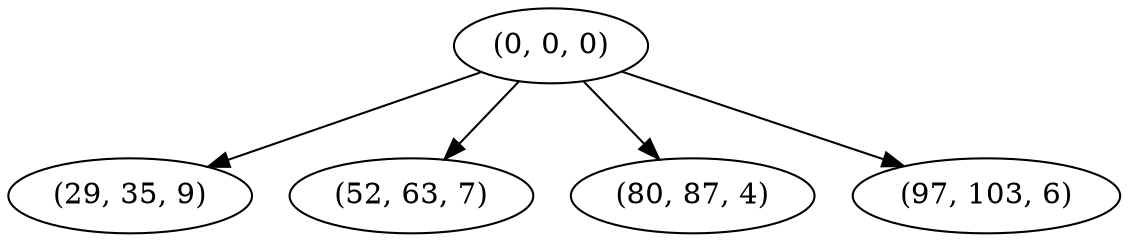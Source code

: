 digraph tree {
    "(0, 0, 0)";
    "(29, 35, 9)";
    "(52, 63, 7)";
    "(80, 87, 4)";
    "(97, 103, 6)";
    "(0, 0, 0)" -> "(29, 35, 9)";
    "(0, 0, 0)" -> "(52, 63, 7)";
    "(0, 0, 0)" -> "(80, 87, 4)";
    "(0, 0, 0)" -> "(97, 103, 6)";
}
